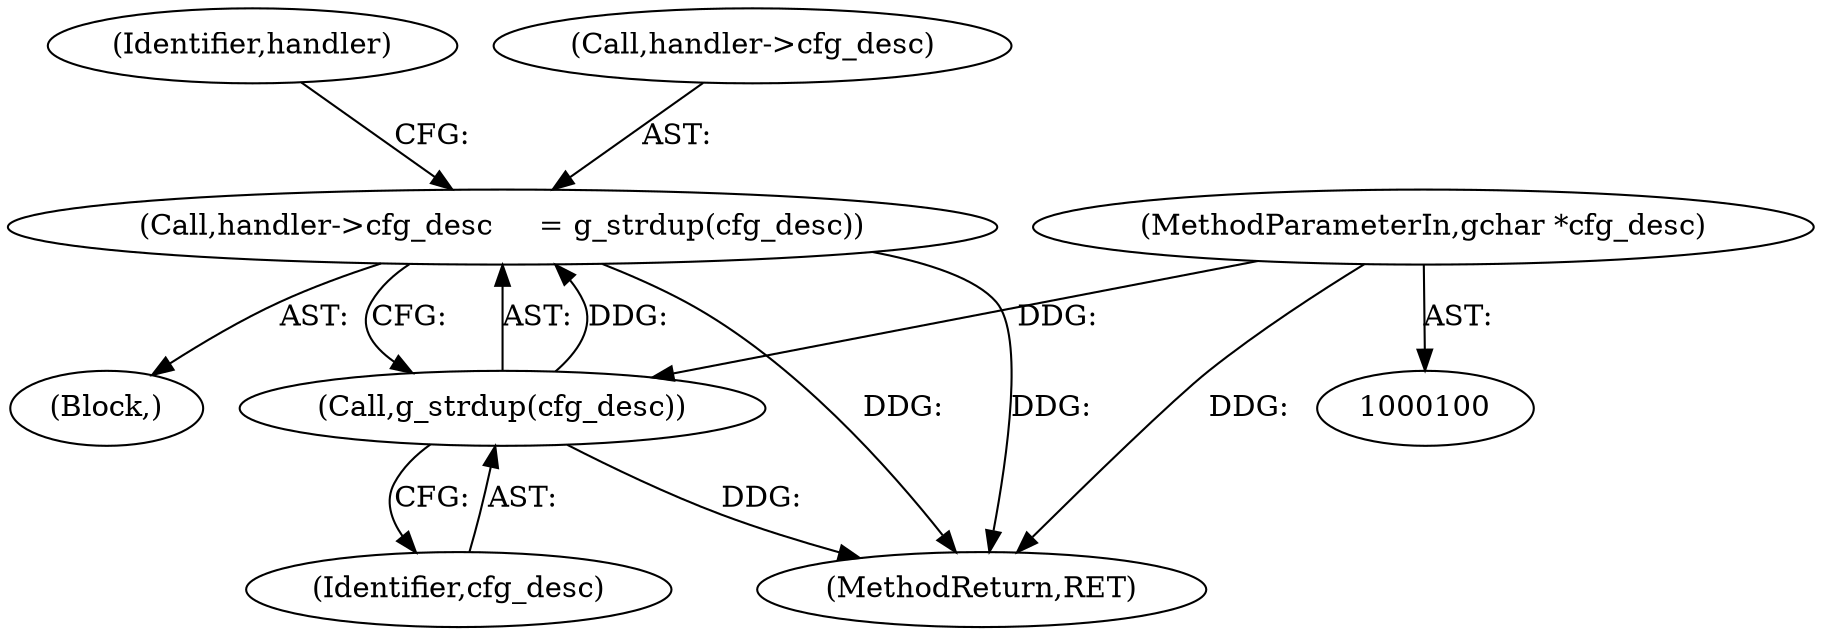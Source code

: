 digraph "0_tcmu-runner_bb80e9c7a798f035768260ebdadffb6eb0786178_1@API" {
"1000121" [label="(Call,handler->cfg_desc     = g_strdup(cfg_desc))"];
"1000125" [label="(Call,g_strdup(cfg_desc))"];
"1000104" [label="(MethodParameterIn,gchar *cfg_desc)"];
"1000121" [label="(Call,handler->cfg_desc     = g_strdup(cfg_desc))"];
"1000129" [label="(Identifier,handler)"];
"1000178" [label="(MethodReturn,RET)"];
"1000122" [label="(Call,handler->cfg_desc)"];
"1000126" [label="(Identifier,cfg_desc)"];
"1000125" [label="(Call,g_strdup(cfg_desc))"];
"1000106" [label="(Block,)"];
"1000104" [label="(MethodParameterIn,gchar *cfg_desc)"];
"1000121" -> "1000106"  [label="AST: "];
"1000121" -> "1000125"  [label="CFG: "];
"1000122" -> "1000121"  [label="AST: "];
"1000125" -> "1000121"  [label="AST: "];
"1000129" -> "1000121"  [label="CFG: "];
"1000121" -> "1000178"  [label="DDG: "];
"1000121" -> "1000178"  [label="DDG: "];
"1000125" -> "1000121"  [label="DDG: "];
"1000125" -> "1000126"  [label="CFG: "];
"1000126" -> "1000125"  [label="AST: "];
"1000125" -> "1000178"  [label="DDG: "];
"1000104" -> "1000125"  [label="DDG: "];
"1000104" -> "1000100"  [label="AST: "];
"1000104" -> "1000178"  [label="DDG: "];
}
